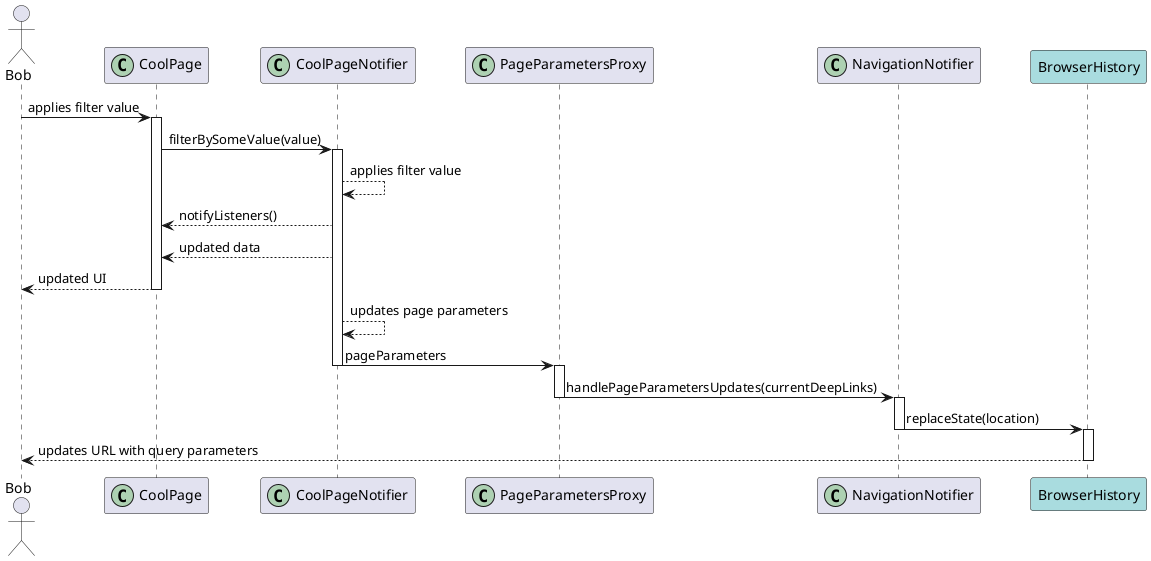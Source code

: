 @startuml updating_deep_links_sequence_diagram
skinparam ParticipantPadding 20
skinparam BoxPadding 10

actor Bob

participant CoolPage << (C,#ADD1B2) >>
participant CoolPageNotifier << (C,#ADD1B2) >>
participant PageParametersProxy << (C,#ADD1B2) >>
participant NavigationNotifier << (C,#ADD1B2) >>
participant BrowserHistory #A9DCDF

Bob -> CoolPage : applies filter value
activate CoolPage

CoolPage -> CoolPageNotifier : filterBySomeValue(value)
activate CoolPageNotifier

CoolPageNotifier --> CoolPageNotifier : applies filter value
CoolPageNotifier --> CoolPage : notifyListeners()
CoolPageNotifier --> CoolPage : updated data
CoolPage --> Bob : updated UI
deactivate CoolPage

CoolPageNotifier --> CoolPageNotifier : updates page parameters

CoolPageNotifier -> PageParametersProxy : pageParameters
deactivate CoolPageNotifier
activate PageParametersProxy

PageParametersProxy -> NavigationNotifier : handlePageParametersUpdates(currentDeepLinks)
deactivate PageParametersProxy
activate NavigationNotifier

NavigationNotifier -> BrowserHistory : replaceState(location)
deactivate NavigationNotifier

activate BrowserHistory

BrowserHistory --> Bob : updates URL with query parameters
deactivate BrowserHistory

@enduml
